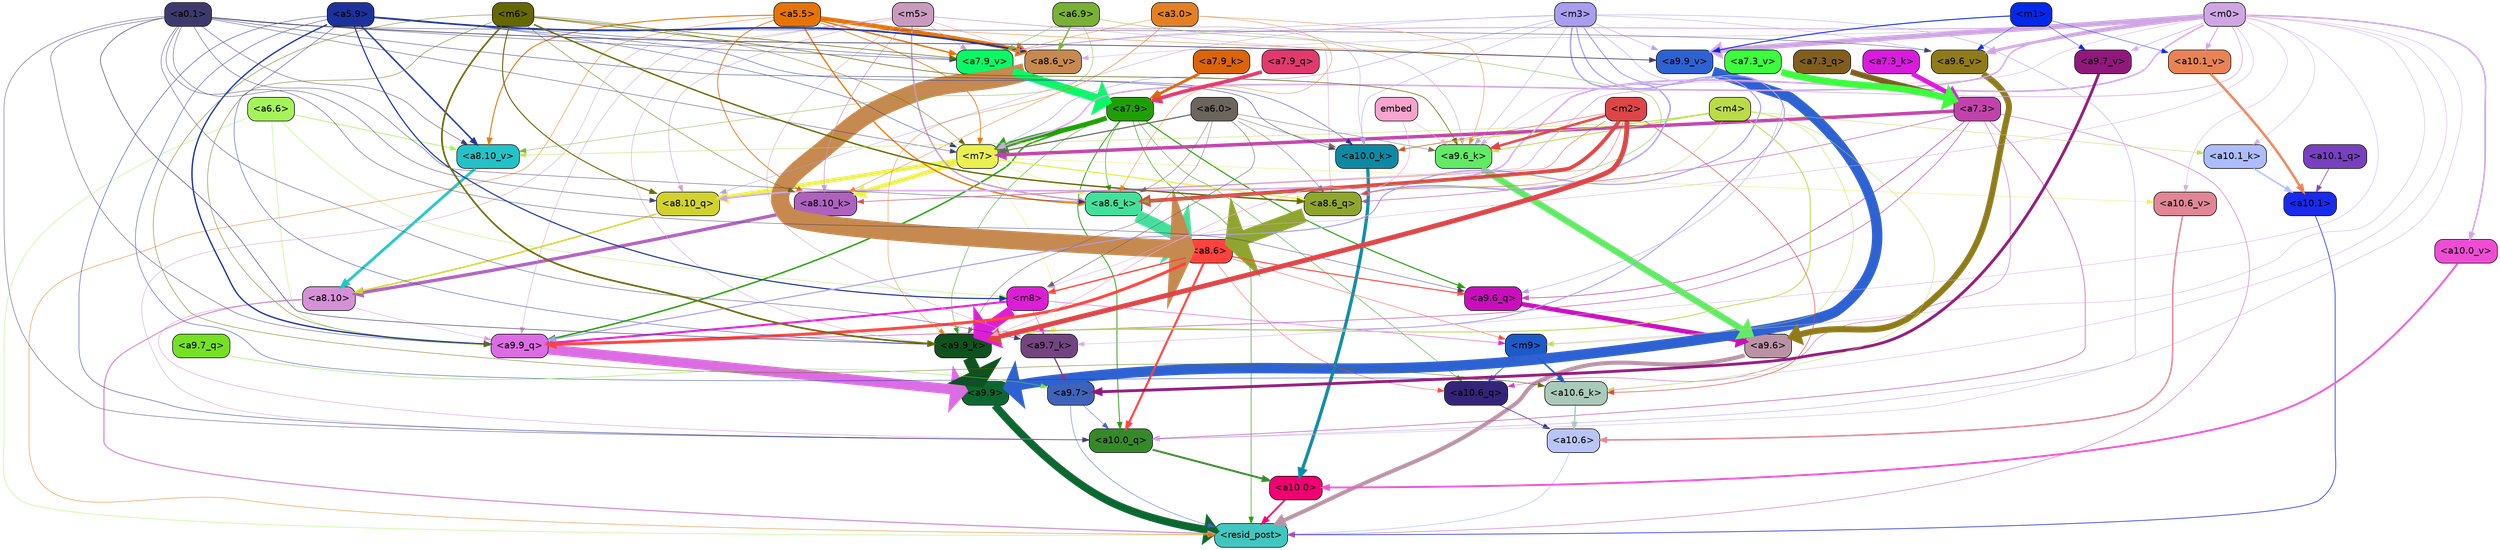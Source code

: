 strict digraph "" {
	graph [bgcolor=transparent,
		layout=dot,
		overlap=false,
		splines=true
	];
	"<a10.6>"	[color=black,
		fillcolor="#b9c5f8",
		fontname=Helvetica,
		shape=box,
		style="filled, rounded"];
	"<resid_post>"	[color=black,
		fillcolor="#41c6bf",
		fontname=Helvetica,
		shape=box,
		style="filled, rounded"];
	"<a10.6>" -> "<resid_post>"	[color="#b9c5f8",
		penwidth=0.9498605728149414];
	"<a10.1>"	[color=black,
		fillcolor="#182aec",
		fontname=Helvetica,
		shape=box,
		style="filled, rounded"];
	"<a10.1>" -> "<resid_post>"	[color="#182aec",
		penwidth=1.0084514617919922];
	"<a10.0>"	[color=black,
		fillcolor="#ef0171",
		fontname=Helvetica,
		shape=box,
		style="filled, rounded"];
	"<a10.0>" -> "<resid_post>"	[color="#ef0171",
		penwidth=2.5814952850341797];
	"<a9.9>"	[color=black,
		fillcolor="#0b672f",
		fontname=Helvetica,
		shape=box,
		style="filled, rounded"];
	"<a9.9>" -> "<resid_post>"	[color="#0b672f",
		penwidth=11.610888481140137];
	"<a9.7>"	[color=black,
		fillcolor="#3e63b9",
		fontname=Helvetica,
		shape=box,
		style="filled, rounded"];
	"<a9.7>" -> "<resid_post>"	[color="#3e63b9",
		penwidth=0.6];
	"<a10.0_q>"	[color=black,
		fillcolor="#358929",
		fontname=Helvetica,
		shape=box,
		style="filled, rounded"];
	"<a9.7>" -> "<a10.0_q>"	[color="#3e63b9",
		penwidth=0.6];
	"<a9.6>"	[color=black,
		fillcolor="#bb92a5",
		fontname=Helvetica,
		shape=box,
		style="filled, rounded"];
	"<a9.6>" -> "<resid_post>"	[color="#bb92a5",
		penwidth=6.121421813964844];
	"<a8.10>"	[color=black,
		fillcolor="#d691d6",
		fontname=Helvetica,
		shape=box,
		style="filled, rounded"];
	"<a8.10>" -> "<resid_post>"	[color="#d691d6",
		penwidth=1.7841739654541016];
	"<a8.10>" -> "<a10.0_q>"	[color="#d691d6",
		penwidth=0.6612663269042969];
	"<a9.9_q>"	[color=black,
		fillcolor="#dc6ce2",
		fontname=Helvetica,
		shape=box,
		style="filled, rounded"];
	"<a8.10>" -> "<a9.9_q>"	[color="#d691d6",
		penwidth=0.6];
	"<a7.9>"	[color=black,
		fillcolor="#209f05",
		fontname=Helvetica,
		shape=box,
		style="filled, rounded"];
	"<a7.9>" -> "<resid_post>"	[color="#209f05",
		penwidth=0.8109169006347656];
	"<a10.6_q>"	[color=black,
		fillcolor="#342478",
		fontname=Helvetica,
		shape=box,
		style="filled, rounded"];
	"<a7.9>" -> "<a10.6_q>"	[color="#209f05",
		penwidth=0.6];
	"<a7.9>" -> "<a10.0_q>"	[color="#209f05",
		penwidth=1.19378662109375];
	"<m7>"	[color=black,
		fillcolor="#eaef52",
		fontname=Helvetica,
		shape=box,
		style="filled, rounded"];
	"<a7.9>" -> "<m7>"	[color="#209f05",
		penwidth=7.3899383544921875];
	"<a7.9>" -> "<a9.9_q>"	[color="#209f05",
		penwidth=2.1764984130859375];
	"<a9.6_q>"	[color=black,
		fillcolor="#c90ebc",
		fontname=Helvetica,
		shape=box,
		style="filled, rounded"];
	"<a7.9>" -> "<a9.6_q>"	[color="#209f05",
		penwidth=1.6184196472167969];
	"<a9.9_k>"	[color=black,
		fillcolor="#0e521d",
		fontname=Helvetica,
		shape=box,
		style="filled, rounded"];
	"<a7.9>" -> "<a9.9_k>"	[color="#209f05",
		penwidth=0.6];
	"<a8.6_k>"	[color=black,
		fillcolor="#45df9c",
		fontname=Helvetica,
		shape=box,
		style="filled, rounded"];
	"<a7.9>" -> "<a8.6_k>"	[color="#209f05",
		penwidth=0.7570610046386719];
	"<a7.3>"	[color=black,
		fillcolor="#c143aa",
		fontname=Helvetica,
		shape=box,
		style="filled, rounded"];
	"<a7.3>" -> "<resid_post>"	[color="#c143aa",
		penwidth=0.6];
	"<a7.3>" -> "<a10.6_q>"	[color="#c143aa",
		penwidth=0.6];
	"<a7.3>" -> "<a10.0_q>"	[color="#c143aa",
		penwidth=0.8208656311035156];
	"<a7.3>" -> "<m7>"	[color="#c143aa",
		penwidth=5.189311981201172];
	"<a7.3>" -> "<a9.9_q>"	[color="#c143aa",
		penwidth=0.8119163513183594];
	"<a7.3>" -> "<a9.6_q>"	[color="#c143aa",
		penwidth=0.9649925231933594];
	"<a8.6_q>"	[color=black,
		fillcolor="#90a52e",
		fontname=Helvetica,
		shape=box,
		style="filled, rounded"];
	"<a7.3>" -> "<a8.6_q>"	[color="#c143aa",
		penwidth=0.7801322937011719];
	"<a6.6>"	[color=black,
		fillcolor="#a5f35b",
		fontname=Helvetica,
		shape=box,
		style="filled, rounded"];
	"<a6.6>" -> "<resid_post>"	[color="#a5f35b",
		penwidth=0.6];
	"<m8>"	[color=black,
		fillcolor="#de1dd7",
		fontname=Helvetica,
		shape=box,
		style="filled, rounded"];
	"<a6.6>" -> "<m8>"	[color="#a5f35b",
		penwidth=0.6];
	"<a6.6>" -> "<a9.9_q>"	[color="#a5f35b",
		penwidth=0.6];
	"<a8.10_v>"	[color=black,
		fillcolor="#23c2c7",
		fontname=Helvetica,
		shape=box,
		style="filled, rounded"];
	"<a6.6>" -> "<a8.10_v>"	[color="#a5f35b",
		penwidth=1.0661506652832031];
	"<a5.5>"	[color=black,
		fillcolor="#e67305",
		fontname=Helvetica,
		shape=box,
		style="filled, rounded"];
	"<a5.5>" -> "<resid_post>"	[color="#e67305",
		penwidth=0.6];
	"<a5.5>" -> "<m7>"	[color="#e67305",
		penwidth=1.0865592956542969];
	"<a9.9_v>"	[color=black,
		fillcolor="#2e62d2",
		fontname=Helvetica,
		shape=box,
		style="filled, rounded"];
	"<a5.5>" -> "<a9.9_v>"	[color="#e67305",
		penwidth=0.6];
	"<a8.10_k>"	[color=black,
		fillcolor="#ae61be",
		fontname=Helvetica,
		shape=box,
		style="filled, rounded"];
	"<a5.5>" -> "<a8.10_k>"	[color="#e67305",
		penwidth=1.1390800476074219];
	"<a5.5>" -> "<a8.6_k>"	[color="#e67305",
		penwidth=2.00030517578125];
	"<a5.5>" -> "<a8.10_v>"	[color="#e67305",
		penwidth=1.4206085205078125];
	"<a8.6_v>"	[color=black,
		fillcolor="#c6894f",
		fontname=Helvetica,
		shape=box,
		style="filled, rounded"];
	"<a5.5>" -> "<a8.6_v>"	[color="#e67305",
		penwidth=6.534294128417969];
	"<a7.9_v>"	[color=black,
		fillcolor="#09f966",
		fontname=Helvetica,
		shape=box,
		style="filled, rounded"];
	"<a5.5>" -> "<a7.9_v>"	[color="#e67305",
		penwidth=2.0819549560546875];
	"<a10.6_q>" -> "<a10.6>"	[color="#342478",
		penwidth=0.9244728088378906];
	"<a10.1_q>"	[color=black,
		fillcolor="#7740be",
		fontname=Helvetica,
		shape=box,
		style="filled, rounded"];
	"<a10.1_q>" -> "<a10.1>"	[color="#7740be",
		penwidth=0.9268798828125];
	"<a10.0_q>" -> "<a10.0>"	[color="#358929",
		penwidth=2.905670166015625];
	"<a10.6_k>"	[color=black,
		fillcolor="#aac9ba",
		fontname=Helvetica,
		shape=box,
		style="filled, rounded"];
	"<a10.6_k>" -> "<a10.6>"	[color="#aac9ba",
		penwidth=2.0319366455078125];
	"<a10.1_k>"	[color=black,
		fillcolor="#adbcfc",
		fontname=Helvetica,
		shape=box,
		style="filled, rounded"];
	"<a10.1_k>" -> "<a10.1>"	[color="#adbcfc",
		penwidth=2.4037628173828125];
	"<a10.0_k>"	[color=black,
		fillcolor="#0e89a3",
		fontname=Helvetica,
		shape=box,
		style="filled, rounded"];
	"<a10.0_k>" -> "<a10.0>"	[color="#0e89a3",
		penwidth=4.9319305419921875];
	"<a10.6_v>"	[color=black,
		fillcolor="#e08696",
		fontname=Helvetica,
		shape=box,
		style="filled, rounded"];
	"<a10.6_v>" -> "<a10.6>"	[color="#e08696",
		penwidth=2.290935516357422];
	"<a10.1_v>"	[color=black,
		fillcolor="#e88356",
		fontname=Helvetica,
		shape=box,
		style="filled, rounded"];
	"<a10.1_v>" -> "<a10.1>"	[color="#e88356",
		penwidth=3.6398468017578125];
	"<a10.0_v>"	[color=black,
		fillcolor="#ef4cd4",
		fontname=Helvetica,
		shape=box,
		style="filled, rounded"];
	"<a10.0_v>" -> "<a10.0>"	[color="#ef4cd4",
		penwidth=2.7666168212890625];
	"<m9>"	[color=black,
		fillcolor="#1d5ac8",
		fontname=Helvetica,
		shape=box,
		style="filled, rounded"];
	"<m9>" -> "<a10.6_q>"	[color="#1d5ac8",
		penwidth=1.0384025573730469];
	"<m9>" -> "<a10.6_k>"	[color="#1d5ac8",
		penwidth=2.371124267578125];
	"<a8.6>"	[color=black,
		fillcolor="#ff433c",
		fontname=Helvetica,
		shape=box,
		style="filled, rounded"];
	"<a8.6>" -> "<a10.6_q>"	[color="#ff433c",
		penwidth=0.6];
	"<a8.6>" -> "<a10.0_q>"	[color="#ff433c",
		penwidth=3.1841888427734375];
	"<a8.6>" -> "<m9>"	[color="#ff433c",
		penwidth=0.6];
	"<a8.6>" -> "<m8>"	[color="#ff433c",
		penwidth=1.972564697265625];
	"<a8.6>" -> "<a9.9_q>"	[color="#ff433c",
		penwidth=4.482503890991211];
	"<a8.6>" -> "<a9.6_q>"	[color="#ff433c",
		penwidth=1.515838623046875];
	"<m5>"	[color=black,
		fillcolor="#c99abe",
		fontname=Helvetica,
		shape=box,
		style="filled, rounded"];
	"<m5>" -> "<a10.0_q>"	[color="#c99abe",
		penwidth=0.6];
	"<m5>" -> "<a10.0_k>"	[color="#c99abe",
		penwidth=0.6];
	"<m5>" -> "<a9.9_q>"	[color="#c99abe",
		penwidth=0.6];
	"<m5>" -> "<a9.9_k>"	[color="#c99abe",
		penwidth=0.6];
	"<a9.7_k>"	[color=black,
		fillcolor="#734580",
		fontname=Helvetica,
		shape=box,
		style="filled, rounded"];
	"<m5>" -> "<a9.7_k>"	[color="#c99abe",
		penwidth=0.6];
	"<a9.6_k>"	[color=black,
		fillcolor="#62e965",
		fontname=Helvetica,
		shape=box,
		style="filled, rounded"];
	"<m5>" -> "<a9.6_k>"	[color="#c99abe",
		penwidth=0.7197036743164062];
	"<a8.10_q>"	[color=black,
		fillcolor="#d2d22f",
		fontname=Helvetica,
		shape=box,
		style="filled, rounded"];
	"<m5>" -> "<a8.10_q>"	[color="#c99abe",
		penwidth=0.7198371887207031];
	"<m5>" -> "<a8.6_q>"	[color="#c99abe",
		penwidth=0.6];
	"<m5>" -> "<a8.10_k>"	[color="#c99abe",
		penwidth=0.9238471984863281];
	"<m5>" -> "<a8.6_k>"	[color="#c99abe",
		penwidth=2.1219520568847656];
	"<m5>" -> "<a8.6_v>"	[color="#c99abe",
		penwidth=0.6];
	"<m5>" -> "<a7.9_v>"	[color="#c99abe",
		penwidth=0.6];
	"<a5.9>"	[color=black,
		fillcolor="#1b329d",
		fontname=Helvetica,
		shape=box,
		style="filled, rounded"];
	"<a5.9>" -> "<a10.0_q>"	[color="#1b329d",
		penwidth=0.6463394165039062];
	"<a5.9>" -> "<a10.6_k>"	[color="#1b329d",
		penwidth=0.6];
	"<a5.9>" -> "<a10.0_k>"	[color="#1b329d",
		penwidth=0.6];
	"<a5.9>" -> "<m7>"	[color="#1b329d",
		penwidth=0.6];
	"<a5.9>" -> "<m8>"	[color="#1b329d",
		penwidth=1.6550712585449219];
	"<a5.9>" -> "<a9.9_q>"	[color="#1b329d",
		penwidth=2.019031524658203];
	"<a5.9>" -> "<a9.9_k>"	[color="#1b329d",
		penwidth=0.6];
	"<a5.9>" -> "<a8.10_v>"	[color="#1b329d",
		penwidth=2.2765426635742188];
	"<a5.9>" -> "<a8.6_v>"	[color="#1b329d",
		penwidth=2.4934005737304688];
	"<a5.9>" -> "<a7.9_v>"	[color="#1b329d",
		penwidth=0.6];
	"<m3>"	[color=black,
		fillcolor="#a99df0",
		fontname=Helvetica,
		shape=box,
		style="filled, rounded"];
	"<m3>" -> "<a10.0_q>"	[color="#a99df0",
		penwidth=0.6597442626953125];
	"<m3>" -> "<a10.0_k>"	[color="#a99df0",
		penwidth=0.6506614685058594];
	"<m3>" -> "<m7>"	[color="#a99df0",
		penwidth=0.7659339904785156];
	"<m3>" -> "<a9.9_q>"	[color="#a99df0",
		penwidth=1.6276321411132812];
	"<m3>" -> "<a9.6_q>"	[color="#a99df0",
		penwidth=0.6724472045898438];
	"<m3>" -> "<a9.9_k>"	[color="#a99df0",
		penwidth=1.4574642181396484];
	"<m3>" -> "<a9.6_k>"	[color="#a99df0",
		penwidth=0.6];
	"<m3>" -> "<a9.9_v>"	[color="#a99df0",
		penwidth=0.6589469909667969];
	"<a9.6_v>"	[color=black,
		fillcolor="#8f7b19",
		fontname=Helvetica,
		shape=box,
		style="filled, rounded"];
	"<m3>" -> "<a9.6_v>"	[color="#a99df0",
		penwidth=0.6];
	"<m3>" -> "<a8.10_q>"	[color="#a99df0",
		penwidth=0.6];
	"<m3>" -> "<a8.6_q>"	[color="#a99df0",
		penwidth=2.1676406860351562];
	"<m3>" -> "<a7.9_v>"	[color="#a99df0",
		penwidth=0.6];
	"<m0>"	[color=black,
		fillcolor="#cfa6e3",
		fontname=Helvetica,
		shape=box,
		style="filled, rounded"];
	"<m0>" -> "<a10.0_q>"	[color="#cfa6e3",
		penwidth=0.6];
	"<m0>" -> "<a10.6_k>"	[color="#cfa6e3",
		penwidth=0.6];
	"<m0>" -> "<a10.1_k>"	[color="#cfa6e3",
		penwidth=0.6];
	"<m0>" -> "<a10.6_v>"	[color="#cfa6e3",
		penwidth=0.6];
	"<m0>" -> "<a10.1_v>"	[color="#cfa6e3",
		penwidth=1.3360328674316406];
	"<m0>" -> "<a10.0_v>"	[color="#cfa6e3",
		penwidth=2.4083595275878906];
	"<m0>" -> "<m9>"	[color="#cfa6e3",
		penwidth=0.6];
	"<m0>" -> "<m7>"	[color="#cfa6e3",
		penwidth=2.224945068359375];
	"<m0>" -> "<m8>"	[color="#cfa6e3",
		penwidth=0.6];
	"<m0>" -> "<a9.7_k>"	[color="#cfa6e3",
		penwidth=0.6];
	"<m0>" -> "<a9.6_k>"	[color="#cfa6e3",
		penwidth=0.6];
	"<m0>" -> "<a9.9_v>"	[color="#cfa6e3",
		penwidth=7.537467956542969];
	"<a9.7_v>"	[color=black,
		fillcolor="#90187b",
		fontname=Helvetica,
		shape=box,
		style="filled, rounded"];
	"<m0>" -> "<a9.7_v>"	[color="#cfa6e3",
		penwidth=0.8575286865234375];
	"<m0>" -> "<a9.6_v>"	[color="#cfa6e3",
		penwidth=4.1688385009765625];
	"<m0>" -> "<a8.10_q>"	[color="#cfa6e3",
		penwidth=2.3761940002441406];
	"<m0>" -> "<a8.10_k>"	[color="#cfa6e3",
		penwidth=0.9220962524414062];
	"<m0>" -> "<a8.6_v>"	[color="#cfa6e3",
		penwidth=0.6];
	"<m0>" -> "<a7.9_v>"	[color="#cfa6e3",
		penwidth=1.2114486694335938];
	"<a0.1>"	[color=black,
		fillcolor="#3e396d",
		fontname=Helvetica,
		shape=box,
		style="filled, rounded"];
	"<a0.1>" -> "<a10.0_q>"	[color="#3e396d",
		penwidth=0.6];
	"<a0.1>" -> "<a10.0_k>"	[color="#3e396d",
		penwidth=0.6768684387207031];
	"<a0.1>" -> "<m7>"	[color="#3e396d",
		penwidth=0.6];
	"<a0.1>" -> "<a9.9_q>"	[color="#3e396d",
		penwidth=0.6];
	"<a0.1>" -> "<a9.6_q>"	[color="#3e396d",
		penwidth=0.6];
	"<a0.1>" -> "<a9.9_k>"	[color="#3e396d",
		penwidth=0.81341552734375];
	"<a0.1>" -> "<a9.7_k>"	[color="#3e396d",
		penwidth=0.6];
	"<a0.1>" -> "<a9.9_v>"	[color="#3e396d",
		penwidth=1.062591552734375];
	"<a0.1>" -> "<a9.6_v>"	[color="#3e396d",
		penwidth=0.6];
	"<a0.1>" -> "<a8.10_q>"	[color="#3e396d",
		penwidth=0.6];
	"<a0.1>" -> "<a8.6_k>"	[color="#3e396d",
		penwidth=0.6];
	"<a0.1>" -> "<a8.10_v>"	[color="#3e396d",
		penwidth=0.6];
	"<a0.1>" -> "<a7.9_v>"	[color="#3e396d",
		penwidth=0.6];
	"<m6>"	[color=black,
		fillcolor="#666700",
		fontname=Helvetica,
		shape=box,
		style="filled, rounded"];
	"<m6>" -> "<a10.6_k>"	[color="#666700",
		penwidth=0.6];
	"<m6>" -> "<m7>"	[color="#666700",
		penwidth=0.6];
	"<m6>" -> "<a9.9_q>"	[color="#666700",
		penwidth=0.6];
	"<m6>" -> "<a9.9_k>"	[color="#666700",
		penwidth=2.533975601196289];
	"<m6>" -> "<a9.6_k>"	[color="#666700",
		penwidth=0.9471282958984375];
	"<m6>" -> "<a8.10_q>"	[color="#666700",
		penwidth=1.4854621887207031];
	"<m6>" -> "<a8.6_q>"	[color="#666700",
		penwidth=2.0796165466308594];
	"<m6>" -> "<a8.10_k>"	[color="#666700",
		penwidth=0.6];
	"<m6>" -> "<a7.9_v>"	[color="#666700",
		penwidth=0.8897933959960938];
	"<m4>"	[color=black,
		fillcolor="#bcdb49",
		fontname=Helvetica,
		shape=box,
		style="filled, rounded"];
	"<m4>" -> "<a10.6_k>"	[color="#bcdb49",
		penwidth=0.6];
	"<m4>" -> "<a10.1_k>"	[color="#bcdb49",
		penwidth=0.6];
	"<m4>" -> "<a10.0_k>"	[color="#bcdb49",
		penwidth=1.230804443359375];
	"<m4>" -> "<m9>"	[color="#bcdb49",
		penwidth=0.6];
	"<m4>" -> "<a9.9_k>"	[color="#bcdb49",
		penwidth=1.3186264038085938];
	"<m4>" -> "<a9.6_k>"	[color="#bcdb49",
		penwidth=1.3722038269042969];
	"<m4>" -> "<a8.6_q>"	[color="#bcdb49",
		penwidth=0.6];
	"<m4>" -> "<a8.10_v>"	[color="#bcdb49",
		penwidth=0.6];
	"<m2>"	[color=black,
		fillcolor="#dc4648",
		fontname=Helvetica,
		shape=box,
		style="filled, rounded"];
	"<m2>" -> "<a10.6_k>"	[color="#dc4648",
		penwidth=0.8380241394042969];
	"<m2>" -> "<a10.0_k>"	[color="#dc4648",
		penwidth=0.6622200012207031];
	"<m2>" -> "<a9.9_k>"	[color="#dc4648",
		penwidth=7.476325988769531];
	"<m2>" -> "<a9.6_k>"	[color="#dc4648",
		penwidth=3.761505126953125];
	"<m2>" -> "<a8.6_q>"	[color="#dc4648",
		penwidth=0.6];
	"<m2>" -> "<a8.10_k>"	[color="#dc4648",
		penwidth=0.6];
	"<m2>" -> "<a8.6_k>"	[color="#dc4648",
		penwidth=5.699577331542969];
	"<a6.0>"	[color=black,
		fillcolor="#6b655e",
		fontname=Helvetica,
		shape=box,
		style="filled, rounded"];
	"<a6.0>" -> "<a10.0_k>"	[color="#6b655e",
		penwidth=0.6];
	"<a6.0>" -> "<m7>"	[color="#6b655e",
		penwidth=1.694061279296875];
	"<a6.0>" -> "<m8>"	[color="#6b655e",
		penwidth=0.7418403625488281];
	"<a6.0>" -> "<a9.9_k>"	[color="#6b655e",
		penwidth=0.6];
	"<a6.0>" -> "<a9.6_k>"	[color="#6b655e",
		penwidth=0.6];
	"<a6.0>" -> "<a8.6_q>"	[color="#6b655e",
		penwidth=0.6];
	"<a6.0>" -> "<a8.6_k>"	[color="#6b655e",
		penwidth=0.6];
	"<m7>" -> "<a10.6_v>"	[color="#eaef52",
		penwidth=0.6];
	"<m7>" -> "<a9.7_k>"	[color="#eaef52",
		penwidth=0.6];
	"<m7>" -> "<a8.10_q>"	[color="#eaef52",
		penwidth=6.2237091064453125];
	"<m7>" -> "<a8.6_q>"	[color="#eaef52",
		penwidth=1.9677276611328125];
	"<m7>" -> "<a8.10_k>"	[color="#eaef52",
		penwidth=6.505390167236328];
	"<m7>" -> "<a8.6_k>"	[color="#eaef52",
		penwidth=0.6821136474609375];
	"<m1>"	[color=black,
		fillcolor="#0428ea",
		fontname=Helvetica,
		shape=box,
		style="filled, rounded"];
	"<m1>" -> "<a10.1_v>"	[color="#0428ea",
		penwidth=0.6];
	"<m1>" -> "<a9.9_v>"	[color="#0428ea",
		penwidth=1.4082679748535156];
	"<m1>" -> "<a9.7_v>"	[color="#0428ea",
		penwidth=0.6];
	"<m1>" -> "<a9.6_v>"	[color="#0428ea",
		penwidth=0.6];
	"<m8>" -> "<m9>"	[color="#de1dd7",
		penwidth=0.6];
	"<m8>" -> "<a9.9_q>"	[color="#de1dd7",
		penwidth=3.073810577392578];
	"<m8>" -> "<a9.9_k>"	[color="#de1dd7",
		penwidth=16.255420684814453];
	"<m8>" -> "<a9.7_k>"	[color="#de1dd7",
		penwidth=0.6];
	"<a9.9_q>" -> "<a9.9>"	[color="#dc6ce2",
		penwidth=15.310546875];
	"<a9.7_q>"	[color=black,
		fillcolor="#75e024",
		fontname=Helvetica,
		shape=box,
		style="filled, rounded"];
	"<a9.7_q>" -> "<a9.7>"	[color="#75e024",
		penwidth=0.6];
	"<a9.6_q>" -> "<a9.6>"	[color="#c90ebc",
		penwidth=6.823722839355469];
	"<a9.9_k>" -> "<a9.9>"	[color="#0e521d",
		penwidth=17.953022003173828];
	"<a9.7_k>" -> "<a9.7>"	[color="#734580",
		penwidth=1.85101318359375];
	"<a9.6_k>" -> "<a9.6>"	[color="#62e965",
		penwidth=9.787818908691406];
	"<a9.9_v>" -> "<a9.9>"	[color="#2e62d2",
		penwidth=15.728643417358398];
	"<a9.7_v>" -> "<a9.7>"	[color="#90187b",
		penwidth=4.305488586425781];
	"<a9.6_v>" -> "<a9.6>"	[color="#8f7b19",
		penwidth=9.212547302246094];
	"<a3.0>"	[color=black,
		fillcolor="#e38022",
		fontname=Helvetica,
		shape=box,
		style="filled, rounded"];
	"<a3.0>" -> "<a9.9_k>"	[color="#e38022",
		penwidth=0.6];
	"<a3.0>" -> "<a9.6_k>"	[color="#e38022",
		penwidth=0.6];
	"<a3.0>" -> "<a8.10_k>"	[color="#e38022",
		penwidth=0.6];
	"<a3.0>" -> "<a8.6_k>"	[color="#e38022",
		penwidth=0.6];
	"<a3.0>" -> "<a7.9_v>"	[color="#e38022",
		penwidth=0.6];
	embed	[color=black,
		fillcolor="#f7a4ce",
		fontname=Helvetica,
		shape=box,
		style="filled, rounded"];
	embed -> "<a9.9_k>"	[color="#f7a4ce",
		penwidth=0.8602714538574219];
	embed -> "<a9.6_k>"	[color="#f7a4ce",
		penwidth=0.6];
	"<a8.10_q>" -> "<a8.10>"	[color="#d2d22f",
		penwidth=2.2933731079101562];
	"<a8.6_q>" -> "<a8.6>"	[color="#90a52e",
		penwidth=22.21251106262207];
	"<a8.10_k>" -> "<a8.10>"	[color="#ae61be",
		penwidth=5.009056091308594];
	"<a8.6_k>" -> "<a8.6>"	[color="#45df9c",
		penwidth=19.114789962768555];
	"<a8.10_v>" -> "<a8.10>"	[color="#23c2c7",
		penwidth=4.248416900634766];
	"<a8.6_v>" -> "<a8.6>"	[color="#c6894f",
		penwidth=27.461654663085938];
	"<a6.9>"	[color=black,
		fillcolor="#79b134",
		fontname=Helvetica,
		shape=box,
		style="filled, rounded"];
	"<a6.9>" -> "<a8.6_k>"	[color="#79b134",
		penwidth=0.6];
	"<a6.9>" -> "<a8.10_v>"	[color="#79b134",
		penwidth=0.6];
	"<a6.9>" -> "<a8.6_v>"	[color="#79b134",
		penwidth=2.0546798706054688];
	"<a6.9>" -> "<a7.9_v>"	[color="#79b134",
		penwidth=0.6];
	"<a7.9_q>"	[color=black,
		fillcolor="#e03a6d",
		fontname=Helvetica,
		shape=box,
		style="filled, rounded"];
	"<a7.9_q>" -> "<a7.9>"	[color="#e03a6d",
		penwidth=5.6087493896484375];
	"<a7.3_q>"	[color=black,
		fillcolor="#805e1d",
		fontname=Helvetica,
		shape=box,
		style="filled, rounded"];
	"<a7.3_q>" -> "<a7.3>"	[color="#805e1d",
		penwidth=8.568470001220703];
	"<a7.9_k>"	[color=black,
		fillcolor="#da640a",
		fontname=Helvetica,
		shape=box,
		style="filled, rounded"];
	"<a7.9_k>" -> "<a7.9>"	[color="#da640a",
		penwidth=4.179893493652344];
	"<a7.3_k>"	[color=black,
		fillcolor="#d81bdd",
		fontname=Helvetica,
		shape=box,
		style="filled, rounded"];
	"<a7.3_k>" -> "<a7.3>"	[color="#d81bdd",
		penwidth=7.138481140136719];
	"<a7.9_v>" -> "<a7.9>"	[color="#09f966",
		penwidth=12.677261352539062];
	"<a7.3_v>"	[color=black,
		fillcolor="#3cfc3d",
		fontname=Helvetica,
		shape=box,
		style="filled, rounded"];
	"<a7.3_v>" -> "<a7.3>"	[color="#3cfc3d",
		penwidth=10.205863952636719];
}

